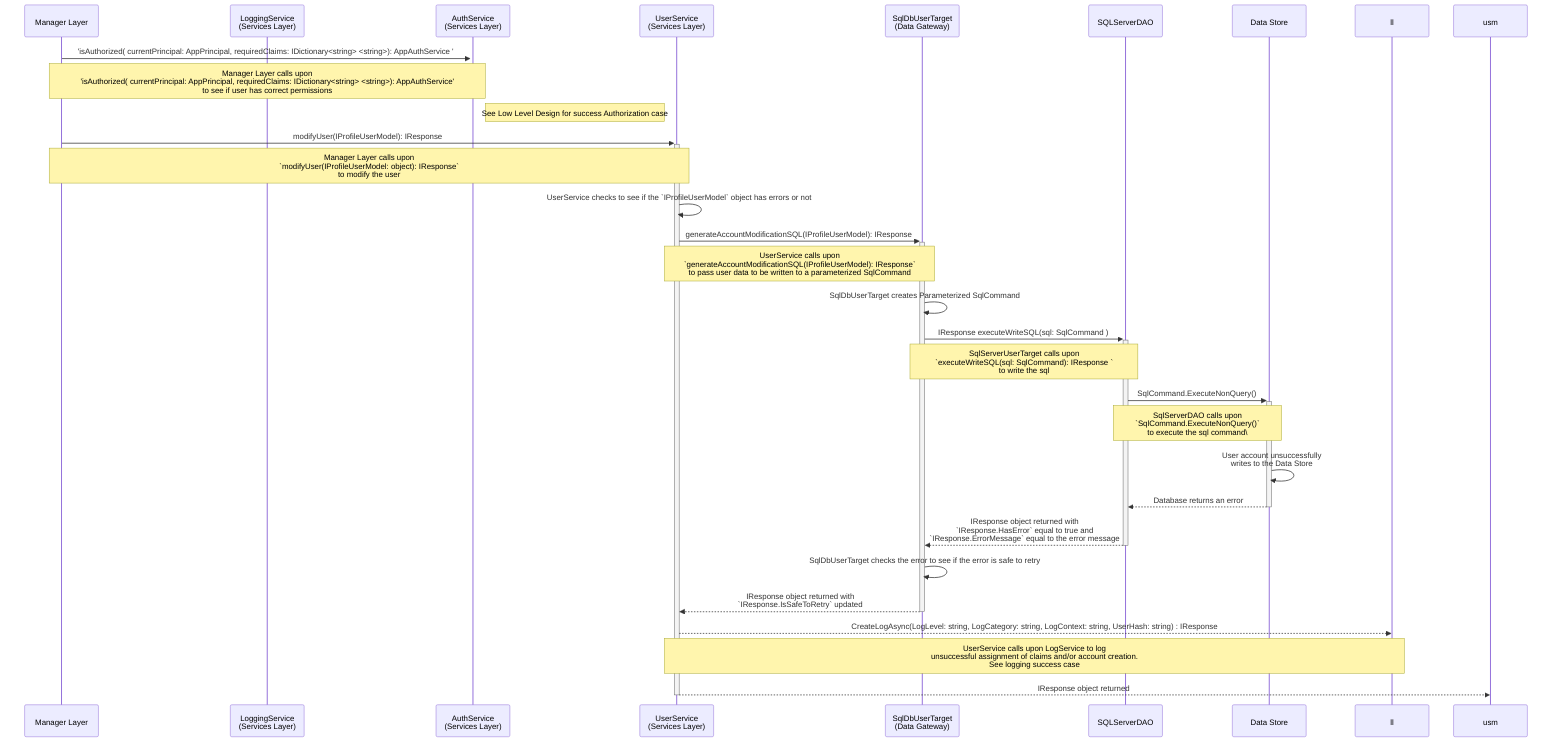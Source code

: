 sequenceDiagram

    # MethodName(varaibleName : dataType) : ReturnType

    participant ml as Manager Layer
    participant ls as LoggingService<br>(Services Layer)
    participant as as AuthService<br>(Services Layer)
    participant uc as UserService<br>(Services Layer)
    participant dg as SqlDbUserTarget<br>(Data Gateway)
    participant da as SQLServerDAO
    participant ds as Data Store
    
    ml->>+as: 'isAuthorized( currentPrincipal: AppPrincipal, requiredClaims: IDictionary<string> <string>): AppAuthService '
        Note over ml,as: Manager Layer calls upon<br>  'isAuthorized( currentPrincipal: AppPrincipal, requiredClaims: IDictionary<string> <string>): AppAuthService'<br>to see if user has correct permissions
        Note right of as: See Low Level Design for success Authorization case

    ml->>+uc:  modifyUser(IProfileUserModel): IResponse
        Note over ml,uc: Manager Layer calls upon<br>`modifyUser(IProfileUserModel: object): IResponse`<br>to modify the user

    # UserService should check/ validate data passed through
    uc->>uc: UserService checks to see if the `IProfileUserModel` object has errors or not

    # Modify the user
     uc->>+dg: generateAccountModificationSQL(IProfileUserModel): IResponse
     Note over uc,dg: UserService calls upon<br>`generateAccountModificationSQL(IProfileUserModel): IResponse`<br>to pass user data to be written to a parameterized SqlCommand

    dg->>dg: SqlDbUserTarget creates Parameterized SqlCommand

    dg->>+da: IResponse executeWriteSQL(sql: SqlCommand )
    Note over dg,da: SqlServerUserTarget calls upon<br>`executeWriteSQL(sql: SqlCommand): IResponse `<br>to write the sql

    da->>+ds: SqlCommand.ExecuteNonQuery()
    Note over da,ds: SqlServerDAO calls upon<br>`SqlCommand.ExecuteNonQuery()`<br>to execute the sql command\

    ds->>ds: User account unsuccessfully<br>writes to the Data Store

    ds-->>-da: Database returns an error

    da-->>-dg: IResponse object returned with<br>`IResponse.HasError` equal to true and<br>`IResponse.ErrorMessage` equal to the error message 

    dg->>dg: SqlDbUserTarget checks the error to see if the error is safe to retry

    dg-->>-uc: IResponse object returned with<br>`IResponse.IsSafeToRetry` updated

    uc-->>ll: CreateLogAsync(LogLevel: string, LogCategory: string, LogContext: string, UserHash: string) : IResponse
    Note over uc,ll: UserService calls upon LogService to log<br>unsuccessful assignment of claims and/or account creation.<br>See logging success case

uc-->>-usm: IResponse object returned